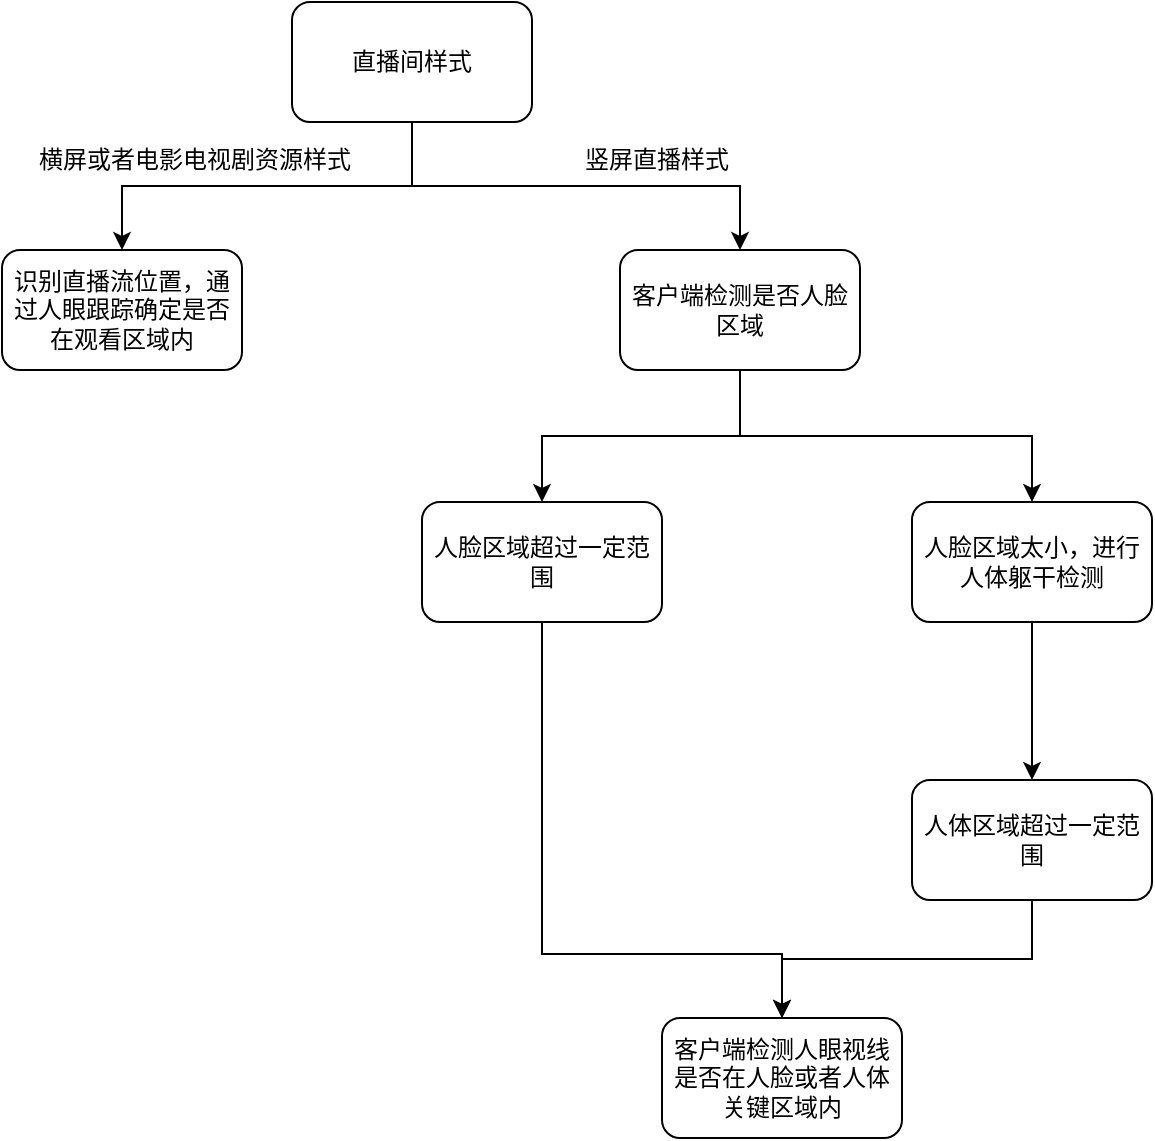 <mxfile version="16.4.7" type="github" pages="6">
  <diagram id="phh13phxZibnUKDf9sYL" name="Page-1">
    <mxGraphModel dx="1422" dy="762" grid="0" gridSize="10" guides="1" tooltips="1" connect="1" arrows="1" fold="1" page="1" pageScale="1" pageWidth="1169" pageHeight="827" math="0" shadow="0">
      <root>
        <mxCell id="0" />
        <mxCell id="1" parent="0" />
        <mxCell id="SckX9SxhY6CVib2tG9Dw-3" style="edgeStyle=orthogonalEdgeStyle;rounded=0;orthogonalLoop=1;jettySize=auto;html=1;exitX=0.5;exitY=1;exitDx=0;exitDy=0;" edge="1" parent="1" source="SckX9SxhY6CVib2tG9Dw-1" target="SckX9SxhY6CVib2tG9Dw-2">
          <mxGeometry relative="1" as="geometry" />
        </mxCell>
        <mxCell id="SckX9SxhY6CVib2tG9Dw-6" style="edgeStyle=orthogonalEdgeStyle;rounded=0;orthogonalLoop=1;jettySize=auto;html=1;exitX=0.5;exitY=1;exitDx=0;exitDy=0;" edge="1" parent="1" source="SckX9SxhY6CVib2tG9Dw-1" target="SckX9SxhY6CVib2tG9Dw-5">
          <mxGeometry relative="1" as="geometry" />
        </mxCell>
        <mxCell id="SckX9SxhY6CVib2tG9Dw-1" value="直播间样式" style="rounded=1;whiteSpace=wrap;html=1;" vertex="1" parent="1">
          <mxGeometry x="460" y="81" width="120" height="60" as="geometry" />
        </mxCell>
        <mxCell id="SckX9SxhY6CVib2tG9Dw-2" value="识别直播流位置，通过人眼跟踪确定是否在观看区域内" style="rounded=1;whiteSpace=wrap;html=1;" vertex="1" parent="1">
          <mxGeometry x="315" y="205" width="120" height="60" as="geometry" />
        </mxCell>
        <mxCell id="SckX9SxhY6CVib2tG9Dw-4" value="横屏或者电影电视剧资源样式" style="text;html=1;strokeColor=none;fillColor=none;align=center;verticalAlign=middle;whiteSpace=wrap;rounded=0;" vertex="1" parent="1">
          <mxGeometry x="330" y="145" width="163" height="30" as="geometry" />
        </mxCell>
        <mxCell id="SckX9SxhY6CVib2tG9Dw-9" style="edgeStyle=orthogonalEdgeStyle;rounded=0;orthogonalLoop=1;jettySize=auto;html=1;exitX=0.5;exitY=1;exitDx=0;exitDy=0;" edge="1" parent="1" source="SckX9SxhY6CVib2tG9Dw-5" target="SckX9SxhY6CVib2tG9Dw-8">
          <mxGeometry relative="1" as="geometry" />
        </mxCell>
        <mxCell id="SckX9SxhY6CVib2tG9Dw-11" style="edgeStyle=orthogonalEdgeStyle;rounded=0;orthogonalLoop=1;jettySize=auto;html=1;exitX=0.5;exitY=1;exitDx=0;exitDy=0;" edge="1" parent="1" source="SckX9SxhY6CVib2tG9Dw-5" target="SckX9SxhY6CVib2tG9Dw-10">
          <mxGeometry relative="1" as="geometry" />
        </mxCell>
        <mxCell id="SckX9SxhY6CVib2tG9Dw-5" value="客户端检测是否人脸区域" style="rounded=1;whiteSpace=wrap;html=1;" vertex="1" parent="1">
          <mxGeometry x="624" y="205" width="120" height="60" as="geometry" />
        </mxCell>
        <mxCell id="SckX9SxhY6CVib2tG9Dw-7" value="竖屏直播样式" style="text;html=1;strokeColor=none;fillColor=none;align=center;verticalAlign=middle;whiteSpace=wrap;rounded=0;" vertex="1" parent="1">
          <mxGeometry x="587" y="145" width="111" height="30" as="geometry" />
        </mxCell>
        <mxCell id="SckX9SxhY6CVib2tG9Dw-16" style="edgeStyle=orthogonalEdgeStyle;rounded=0;orthogonalLoop=1;jettySize=auto;html=1;exitX=0.5;exitY=1;exitDx=0;exitDy=0;" edge="1" parent="1" source="SckX9SxhY6CVib2tG9Dw-8" target="SckX9SxhY6CVib2tG9Dw-15">
          <mxGeometry relative="1" as="geometry">
            <Array as="points">
              <mxPoint x="585" y="557" />
              <mxPoint x="705" y="557" />
            </Array>
          </mxGeometry>
        </mxCell>
        <mxCell id="SckX9SxhY6CVib2tG9Dw-8" value="人脸区域超过一定范围" style="rounded=1;whiteSpace=wrap;html=1;" vertex="1" parent="1">
          <mxGeometry x="525" y="331" width="120" height="60" as="geometry" />
        </mxCell>
        <mxCell id="SckX9SxhY6CVib2tG9Dw-13" style="edgeStyle=orthogonalEdgeStyle;rounded=0;orthogonalLoop=1;jettySize=auto;html=1;exitX=0.5;exitY=1;exitDx=0;exitDy=0;" edge="1" parent="1" source="SckX9SxhY6CVib2tG9Dw-10" target="SckX9SxhY6CVib2tG9Dw-12">
          <mxGeometry relative="1" as="geometry" />
        </mxCell>
        <mxCell id="SckX9SxhY6CVib2tG9Dw-10" value="人脸区域太小，进行人体躯干检测" style="rounded=1;whiteSpace=wrap;html=1;" vertex="1" parent="1">
          <mxGeometry x="770" y="331" width="120" height="60" as="geometry" />
        </mxCell>
        <mxCell id="SckX9SxhY6CVib2tG9Dw-17" style="edgeStyle=orthogonalEdgeStyle;rounded=0;orthogonalLoop=1;jettySize=auto;html=1;exitX=0.5;exitY=1;exitDx=0;exitDy=0;" edge="1" parent="1" source="SckX9SxhY6CVib2tG9Dw-12" target="SckX9SxhY6CVib2tG9Dw-15">
          <mxGeometry relative="1" as="geometry" />
        </mxCell>
        <mxCell id="SckX9SxhY6CVib2tG9Dw-12" value="人体区域超过一定范围" style="rounded=1;whiteSpace=wrap;html=1;" vertex="1" parent="1">
          <mxGeometry x="770" y="470" width="120" height="60" as="geometry" />
        </mxCell>
        <mxCell id="SckX9SxhY6CVib2tG9Dw-15" value="客户端检测人眼视线是否在人脸或者人体关键区域内" style="rounded=1;whiteSpace=wrap;html=1;" vertex="1" parent="1">
          <mxGeometry x="645" y="589" width="120" height="60" as="geometry" />
        </mxCell>
      </root>
    </mxGraphModel>
  </diagram>
  <diagram id="6WB7EOOEmwUDK4e5hUVy" name="Page-2">
    <mxGraphModel dx="1422" dy="762" grid="0" gridSize="10" guides="1" tooltips="1" connect="1" arrows="1" fold="1" page="1" pageScale="1" pageWidth="1169" pageHeight="827" math="0" shadow="0">
      <root>
        <mxCell id="82yjHZlxhQ0as9ydRFyd-0" />
        <mxCell id="82yjHZlxhQ0as9ydRFyd-1" parent="82yjHZlxhQ0as9ydRFyd-0" />
        <mxCell id="82yjHZlxhQ0as9ydRFyd-4" style="edgeStyle=orthogonalEdgeStyle;rounded=0;orthogonalLoop=1;jettySize=auto;html=1;exitX=0.5;exitY=1;exitDx=0;exitDy=0;" edge="1" parent="82yjHZlxhQ0as9ydRFyd-1" source="82yjHZlxhQ0as9ydRFyd-2" target="82yjHZlxhQ0as9ydRFyd-3">
          <mxGeometry relative="1" as="geometry" />
        </mxCell>
        <mxCell id="82yjHZlxhQ0as9ydRFyd-2" value="客户端检测到用户视线进入关键区域" style="rounded=1;whiteSpace=wrap;html=1;" vertex="1" parent="82yjHZlxhQ0as9ydRFyd-1">
          <mxGeometry x="496" y="51" width="120" height="60" as="geometry" />
        </mxCell>
        <mxCell id="82yjHZlxhQ0as9ydRFyd-6" style="edgeStyle=orthogonalEdgeStyle;rounded=0;orthogonalLoop=1;jettySize=auto;html=1;exitX=1;exitY=0.5;exitDx=0;exitDy=0;" edge="1" parent="82yjHZlxhQ0as9ydRFyd-1" source="82yjHZlxhQ0as9ydRFyd-3" target="82yjHZlxhQ0as9ydRFyd-5">
          <mxGeometry relative="1" as="geometry" />
        </mxCell>
        <mxCell id="82yjHZlxhQ0as9ydRFyd-3" value="活动条控件停止轮播" style="rounded=1;whiteSpace=wrap;html=1;" vertex="1" parent="82yjHZlxhQ0as9ydRFyd-1">
          <mxGeometry x="496" y="186" width="120" height="60" as="geometry" />
        </mxCell>
        <mxCell id="82yjHZlxhQ0as9ydRFyd-8" style="edgeStyle=orthogonalEdgeStyle;rounded=0;orthogonalLoop=1;jettySize=auto;html=1;exitX=0.5;exitY=0;exitDx=0;exitDy=0;" edge="1" parent="82yjHZlxhQ0as9ydRFyd-1" source="82yjHZlxhQ0as9ydRFyd-5" target="82yjHZlxhQ0as9ydRFyd-7">
          <mxGeometry relative="1" as="geometry" />
        </mxCell>
        <mxCell id="82yjHZlxhQ0as9ydRFyd-5" value="客户端检测到用户视线离开关键区域" style="rounded=1;whiteSpace=wrap;html=1;" vertex="1" parent="82yjHZlxhQ0as9ydRFyd-1">
          <mxGeometry x="730" y="186" width="120" height="60" as="geometry" />
        </mxCell>
        <mxCell id="82yjHZlxhQ0as9ydRFyd-9" style="edgeStyle=orthogonalEdgeStyle;rounded=0;orthogonalLoop=1;jettySize=auto;html=1;exitX=0;exitY=0.5;exitDx=0;exitDy=0;" edge="1" parent="82yjHZlxhQ0as9ydRFyd-1" source="82yjHZlxhQ0as9ydRFyd-7" target="82yjHZlxhQ0as9ydRFyd-2">
          <mxGeometry relative="1" as="geometry" />
        </mxCell>
        <mxCell id="82yjHZlxhQ0as9ydRFyd-7" value="活动条控件开始轮播" style="rounded=1;whiteSpace=wrap;html=1;" vertex="1" parent="82yjHZlxhQ0as9ydRFyd-1">
          <mxGeometry x="730" y="51" width="120" height="60" as="geometry" />
        </mxCell>
      </root>
    </mxGraphModel>
  </diagram>
  <diagram id="zt0XC9bMa8MSj1e_uKq_" name="Page-3">
    <mxGraphModel dx="1422" dy="762" grid="0" gridSize="10" guides="1" tooltips="1" connect="1" arrows="1" fold="1" page="1" pageScale="1" pageWidth="1169" pageHeight="827" math="0" shadow="0">
      <root>
        <mxCell id="04YvLBU7l1D3zRaUmDgL-0" />
        <mxCell id="04YvLBU7l1D3zRaUmDgL-1" parent="04YvLBU7l1D3zRaUmDgL-0" />
        <mxCell id="04YvLBU7l1D3zRaUmDgL-5" style="edgeStyle=orthogonalEdgeStyle;rounded=0;orthogonalLoop=1;jettySize=auto;html=1;exitX=0.5;exitY=1;exitDx=0;exitDy=0;entryX=0.5;entryY=0;entryDx=0;entryDy=0;" edge="1" parent="04YvLBU7l1D3zRaUmDgL-1" source="04YvLBU7l1D3zRaUmDgL-2" target="04YvLBU7l1D3zRaUmDgL-3">
          <mxGeometry relative="1" as="geometry" />
        </mxCell>
        <mxCell id="04YvLBU7l1D3zRaUmDgL-6" style="edgeStyle=orthogonalEdgeStyle;rounded=0;orthogonalLoop=1;jettySize=auto;html=1;exitX=0.5;exitY=1;exitDx=0;exitDy=0;" edge="1" parent="04YvLBU7l1D3zRaUmDgL-1" source="04YvLBU7l1D3zRaUmDgL-2" target="04YvLBU7l1D3zRaUmDgL-4">
          <mxGeometry relative="1" as="geometry" />
        </mxCell>
        <mxCell id="04YvLBU7l1D3zRaUmDgL-8" style="edgeStyle=orthogonalEdgeStyle;rounded=0;orthogonalLoop=1;jettySize=auto;html=1;exitX=0.5;exitY=1;exitDx=0;exitDy=0;" edge="1" parent="04YvLBU7l1D3zRaUmDgL-1" source="04YvLBU7l1D3zRaUmDgL-2" target="04YvLBU7l1D3zRaUmDgL-7">
          <mxGeometry relative="1" as="geometry" />
        </mxCell>
        <mxCell id="04YvLBU7l1D3zRaUmDgL-2" value="客户端识别到用户视线在关键区域内" style="rounded=1;whiteSpace=wrap;html=1;" vertex="1" parent="04YvLBU7l1D3zRaUmDgL-1">
          <mxGeometry x="542" y="64" width="120" height="60" as="geometry" />
        </mxCell>
        <mxCell id="04YvLBU7l1D3zRaUmDgL-3" value="活动条减慢切换速度" style="rounded=1;whiteSpace=wrap;html=1;" vertex="1" parent="04YvLBU7l1D3zRaUmDgL-1">
          <mxGeometry x="345" y="181" width="120" height="60" as="geometry" />
        </mxCell>
        <mxCell id="04YvLBU7l1D3zRaUmDgL-4" value="活动条和背后区域图片混色融合" style="rounded=1;whiteSpace=wrap;html=1;" vertex="1" parent="04YvLBU7l1D3zRaUmDgL-1">
          <mxGeometry x="542" y="181" width="120" height="60" as="geometry" />
        </mxCell>
        <mxCell id="04YvLBU7l1D3zRaUmDgL-7" value="通过淡入淡出的操作来减弱感知" style="rounded=1;whiteSpace=wrap;html=1;" vertex="1" parent="04YvLBU7l1D3zRaUmDgL-1">
          <mxGeometry x="750" y="181" width="120" height="60" as="geometry" />
        </mxCell>
      </root>
    </mxGraphModel>
  </diagram>
  <diagram id="g2miSNkYmQ57JBjhDikb" name="Page-4">
    <mxGraphModel dx="1422" dy="762" grid="0" gridSize="10" guides="1" tooltips="1" connect="1" arrows="1" fold="1" page="1" pageScale="1" pageWidth="1169" pageHeight="827" math="0" shadow="0">
      <root>
        <mxCell id="Qi9-_R9NcUBrjts0eLu7-0" />
        <mxCell id="Qi9-_R9NcUBrjts0eLu7-1" parent="Qi9-_R9NcUBrjts0eLu7-0" />
        <mxCell id="Qi9-_R9NcUBrjts0eLu7-5" style="edgeStyle=orthogonalEdgeStyle;rounded=0;orthogonalLoop=1;jettySize=auto;html=1;exitX=0.5;exitY=1;exitDx=0;exitDy=0;" edge="1" parent="Qi9-_R9NcUBrjts0eLu7-1" source="Qi9-_R9NcUBrjts0eLu7-2" target="Qi9-_R9NcUBrjts0eLu7-3">
          <mxGeometry relative="1" as="geometry" />
        </mxCell>
        <mxCell id="Qi9-_R9NcUBrjts0eLu7-2" value="客户端获得活动条区域" style="rounded=1;whiteSpace=wrap;html=1;" vertex="1" parent="Qi9-_R9NcUBrjts0eLu7-1">
          <mxGeometry x="479" y="45" width="120" height="60" as="geometry" />
        </mxCell>
        <mxCell id="Qi9-_R9NcUBrjts0eLu7-6" style="edgeStyle=orthogonalEdgeStyle;rounded=0;orthogonalLoop=1;jettySize=auto;html=1;exitX=0.5;exitY=1;exitDx=0;exitDy=0;" edge="1" parent="Qi9-_R9NcUBrjts0eLu7-1" source="Qi9-_R9NcUBrjts0eLu7-3" target="Qi9-_R9NcUBrjts0eLu7-4">
          <mxGeometry relative="1" as="geometry" />
        </mxCell>
        <mxCell id="Qi9-_R9NcUBrjts0eLu7-3" value="客户端识别人眼视线区域为活动条内" style="rounded=1;whiteSpace=wrap;html=1;" vertex="1" parent="Qi9-_R9NcUBrjts0eLu7-1">
          <mxGeometry x="479" y="166" width="120" height="60" as="geometry" />
        </mxCell>
        <mxCell id="Qi9-_R9NcUBrjts0eLu7-4" value="客户端停止活动条的轮播，减弱其他活动条打断的情况" style="rounded=1;whiteSpace=wrap;html=1;" vertex="1" parent="Qi9-_R9NcUBrjts0eLu7-1">
          <mxGeometry x="479" y="274" width="120" height="60" as="geometry" />
        </mxCell>
      </root>
    </mxGraphModel>
  </diagram>
  <diagram id="RGoVZjaILtrKPHlXWjxi" name="Page-5">
    <mxGraphModel dx="1422" dy="762" grid="0" gridSize="10" guides="1" tooltips="1" connect="1" arrows="1" fold="1" page="1" pageScale="1" pageWidth="1169" pageHeight="827" math="0" shadow="0">
      <root>
        <mxCell id="7ie1KCkJ6Yt53QE21wUM-0" />
        <mxCell id="7ie1KCkJ6Yt53QE21wUM-1" parent="7ie1KCkJ6Yt53QE21wUM-0" />
        <mxCell id="7ie1KCkJ6Yt53QE21wUM-4" style="edgeStyle=orthogonalEdgeStyle;rounded=0;orthogonalLoop=1;jettySize=auto;html=1;exitX=0.5;exitY=1;exitDx=0;exitDy=0;" edge="1" parent="7ie1KCkJ6Yt53QE21wUM-1" source="7ie1KCkJ6Yt53QE21wUM-2" target="7ie1KCkJ6Yt53QE21wUM-3">
          <mxGeometry relative="1" as="geometry" />
        </mxCell>
        <mxCell id="7ie1KCkJ6Yt53QE21wUM-2" value="服务器推动新的活动条到客户端" style="rounded=1;whiteSpace=wrap;html=1;" vertex="1" parent="7ie1KCkJ6Yt53QE21wUM-1">
          <mxGeometry x="495" y="61" width="120" height="60" as="geometry" />
        </mxCell>
        <mxCell id="7ie1KCkJ6Yt53QE21wUM-7" style="edgeStyle=orthogonalEdgeStyle;rounded=0;orthogonalLoop=1;jettySize=auto;html=1;exitX=0.5;exitY=1;exitDx=0;exitDy=0;" edge="1" parent="7ie1KCkJ6Yt53QE21wUM-1" source="7ie1KCkJ6Yt53QE21wUM-3" target="7ie1KCkJ6Yt53QE21wUM-5">
          <mxGeometry relative="1" as="geometry" />
        </mxCell>
        <mxCell id="7ie1KCkJ6Yt53QE21wUM-3" value="客户端记录差异数据，并放入列表" style="rounded=1;whiteSpace=wrap;html=1;" vertex="1" parent="7ie1KCkJ6Yt53QE21wUM-1">
          <mxGeometry x="495" y="175" width="120" height="60" as="geometry" />
        </mxCell>
        <mxCell id="7ie1KCkJ6Yt53QE21wUM-9" style="edgeStyle=orthogonalEdgeStyle;rounded=0;orthogonalLoop=1;jettySize=auto;html=1;exitX=0.5;exitY=1;exitDx=0;exitDy=0;" edge="1" parent="7ie1KCkJ6Yt53QE21wUM-1" source="7ie1KCkJ6Yt53QE21wUM-5" target="7ie1KCkJ6Yt53QE21wUM-6">
          <mxGeometry relative="1" as="geometry" />
        </mxCell>
        <mxCell id="7ie1KCkJ6Yt53QE21wUM-5" value="用户视线离开视频关键区域后，计算视线最近的活动条位置" style="rounded=1;whiteSpace=wrap;html=1;" vertex="1" parent="7ie1KCkJ6Yt53QE21wUM-1">
          <mxGeometry x="495" y="289" width="120" height="60" as="geometry" />
        </mxCell>
        <mxCell id="7ie1KCkJ6Yt53QE21wUM-6" value="此活动条强制刷新最新推送的活动条信息" style="rounded=1;whiteSpace=wrap;html=1;" vertex="1" parent="7ie1KCkJ6Yt53QE21wUM-1">
          <mxGeometry x="495" y="403" width="120" height="60" as="geometry" />
        </mxCell>
      </root>
    </mxGraphModel>
  </diagram>
  <diagram id="UrofCAxE5cK8zwgTHtaP" name="Page-6">
    <mxGraphModel dx="1422" dy="762" grid="0" gridSize="10" guides="1" tooltips="1" connect="1" arrows="1" fold="1" page="1" pageScale="1" pageWidth="1169" pageHeight="827" math="0" shadow="0">
      <root>
        <mxCell id="G_rfB24nBxsLpoIIv9jK-0" />
        <mxCell id="G_rfB24nBxsLpoIIv9jK-1" parent="G_rfB24nBxsLpoIIv9jK-0" />
        <mxCell id="G_rfB24nBxsLpoIIv9jK-5" style="edgeStyle=orthogonalEdgeStyle;rounded=0;orthogonalLoop=1;jettySize=auto;html=1;exitX=0.5;exitY=1;exitDx=0;exitDy=0;" edge="1" parent="G_rfB24nBxsLpoIIv9jK-1" source="G_rfB24nBxsLpoIIv9jK-2" target="G_rfB24nBxsLpoIIv9jK-3">
          <mxGeometry relative="1" as="geometry" />
        </mxCell>
        <mxCell id="G_rfB24nBxsLpoIIv9jK-2" value="服务器给每个活动条配置一个关键词" style="rounded=1;whiteSpace=wrap;html=1;" vertex="1" parent="G_rfB24nBxsLpoIIv9jK-1">
          <mxGeometry x="465" y="57" width="120" height="60" as="geometry" />
        </mxCell>
        <mxCell id="G_rfB24nBxsLpoIIv9jK-6" style="edgeStyle=orthogonalEdgeStyle;rounded=0;orthogonalLoop=1;jettySize=auto;html=1;exitX=0.5;exitY=1;exitDx=0;exitDy=0;" edge="1" parent="G_rfB24nBxsLpoIIv9jK-1" source="G_rfB24nBxsLpoIIv9jK-3" target="G_rfB24nBxsLpoIIv9jK-4">
          <mxGeometry relative="1" as="geometry" />
        </mxCell>
        <mxCell id="G_rfB24nBxsLpoIIv9jK-3" value="服务器通过采集直播间内语音，进行关键词识别" style="rounded=1;whiteSpace=wrap;html=1;" vertex="1" parent="G_rfB24nBxsLpoIIv9jK-1">
          <mxGeometry x="465" y="174" width="120" height="60" as="geometry" />
        </mxCell>
        <mxCell id="G_rfB24nBxsLpoIIv9jK-9" style="edgeStyle=orthogonalEdgeStyle;rounded=0;orthogonalLoop=1;jettySize=auto;html=1;exitX=0.5;exitY=1;exitDx=0;exitDy=0;" edge="1" parent="G_rfB24nBxsLpoIIv9jK-1" source="G_rfB24nBxsLpoIIv9jK-4" target="G_rfB24nBxsLpoIIv9jK-7">
          <mxGeometry relative="1" as="geometry" />
        </mxCell>
        <mxCell id="G_rfB24nBxsLpoIIv9jK-4" value="识别到活动条对应的关键词后，服务器推送信息到客户端" style="rounded=1;whiteSpace=wrap;html=1;" vertex="1" parent="G_rfB24nBxsLpoIIv9jK-1">
          <mxGeometry x="465" y="299" width="120" height="60" as="geometry" />
        </mxCell>
        <mxCell id="G_rfB24nBxsLpoIIv9jK-7" value="客户端收到信息后，强制显示对应的活动条" style="rounded=1;whiteSpace=wrap;html=1;" vertex="1" parent="G_rfB24nBxsLpoIIv9jK-1">
          <mxGeometry x="465" y="424" width="120" height="60" as="geometry" />
        </mxCell>
      </root>
    </mxGraphModel>
  </diagram>
</mxfile>
